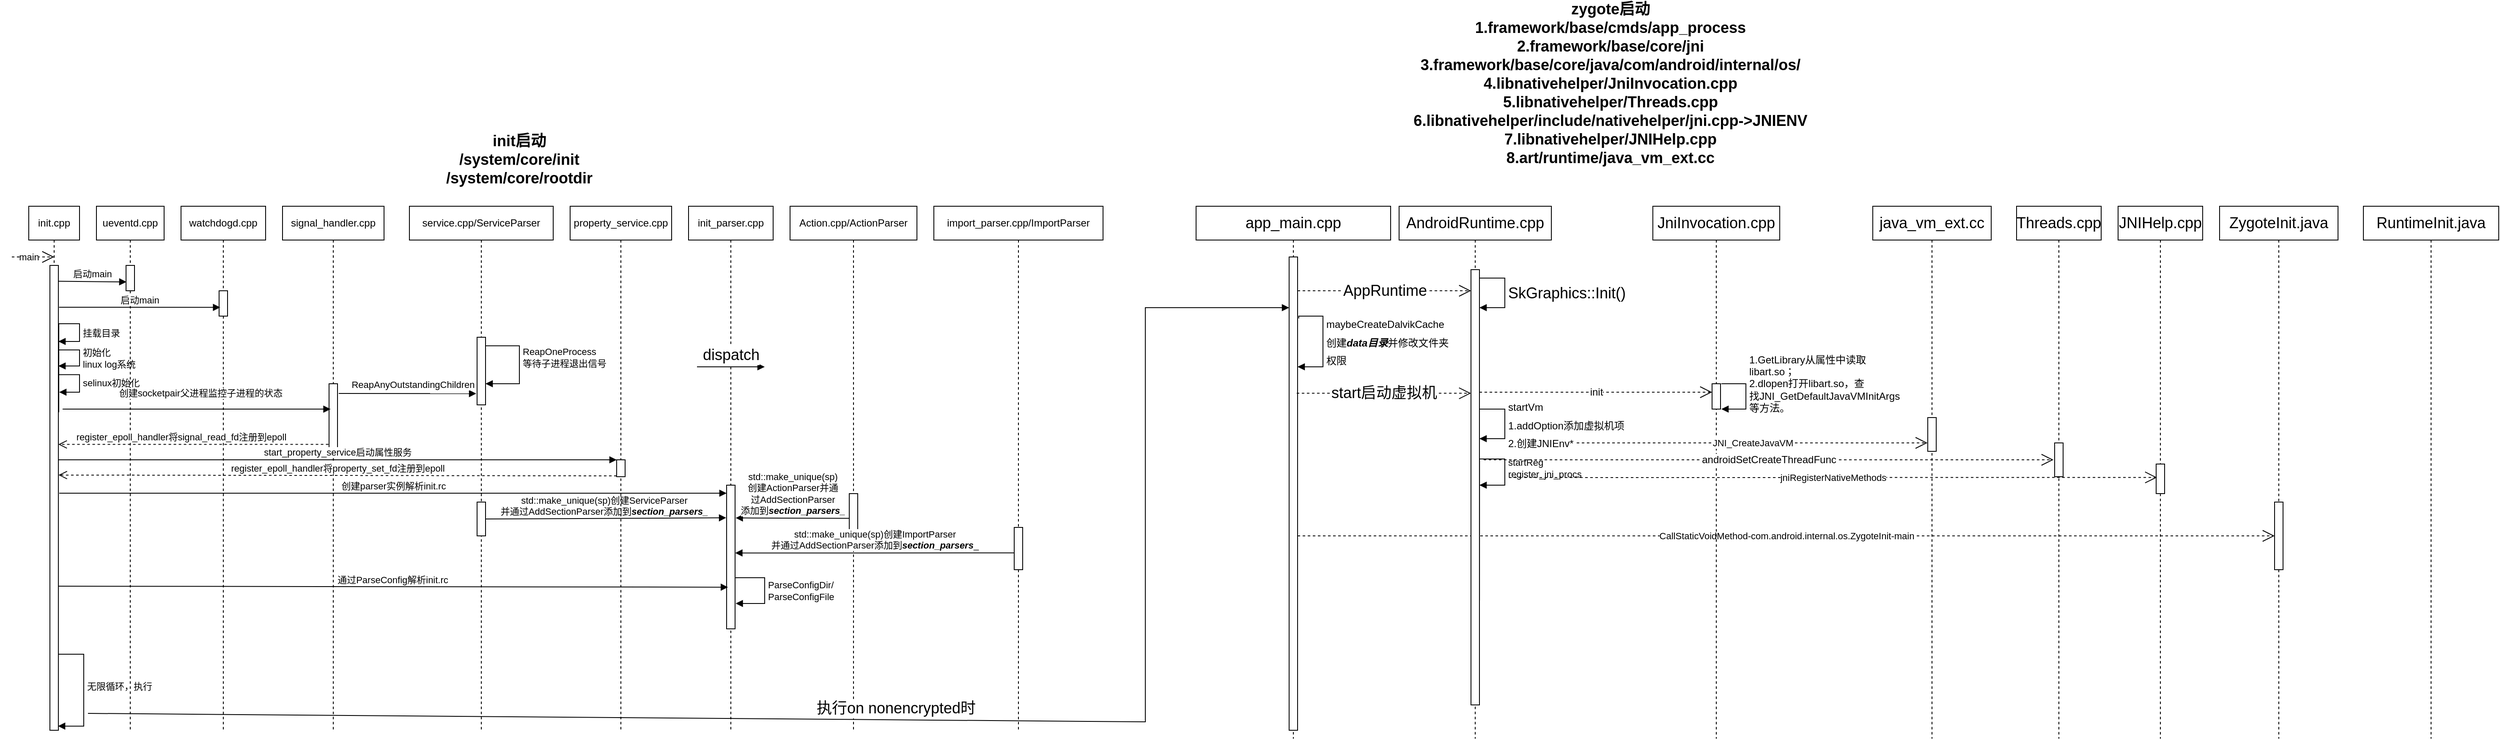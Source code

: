 <mxfile version="20.2.5" type="github">
  <diagram name="Page-1" id="13e1069c-82ec-6db2-03f1-153e76fe0fe0">
    <mxGraphModel dx="3185" dy="2039" grid="1" gridSize="10" guides="1" tooltips="1" connect="1" arrows="1" fold="1" page="1" pageScale="1" pageWidth="1100" pageHeight="850" background="none" math="0" shadow="0">
      <root>
        <mxCell id="0" />
        <mxCell id="1" parent="0" />
        <mxCell id="NBUXA40TTOA3BeRuOu_9-3" value="init.cpp" style="shape=umlLifeline;perimeter=lifelinePerimeter;whiteSpace=wrap;html=1;container=1;collapsible=0;recursiveResize=0;outlineConnect=0;" parent="1" vertex="1">
          <mxGeometry x="-1020" y="190" width="60" height="620" as="geometry" />
        </mxCell>
        <mxCell id="NBUXA40TTOA3BeRuOu_9-8" value="" style="html=1;points=[];perimeter=orthogonalPerimeter;" parent="NBUXA40TTOA3BeRuOu_9-3" vertex="1">
          <mxGeometry x="25" y="70" width="10" height="550" as="geometry" />
        </mxCell>
        <mxCell id="NBUXA40TTOA3BeRuOu_9-17" value="挂载目录" style="edgeStyle=orthogonalEdgeStyle;html=1;align=left;spacingLeft=2;endArrow=block;rounded=0;entryX=1;entryY=0;exitX=1.048;exitY=0.316;exitDx=0;exitDy=0;exitPerimeter=0;" parent="NBUXA40TTOA3BeRuOu_9-3" source="NBUXA40TTOA3BeRuOu_9-8" edge="1">
          <mxGeometry x="0.601" relative="1" as="geometry">
            <mxPoint x="40" y="140" as="sourcePoint" />
            <Array as="points">
              <mxPoint x="60" y="139" />
              <mxPoint x="60" y="160" />
            </Array>
            <mxPoint x="35" y="160" as="targetPoint" />
            <mxPoint as="offset" />
          </mxGeometry>
        </mxCell>
        <mxCell id="NBUXA40TTOA3BeRuOu_9-19" value="初始化&lt;br&gt;linux log系统" style="edgeStyle=orthogonalEdgeStyle;html=1;align=left;spacingLeft=2;endArrow=block;rounded=0;" parent="NBUXA40TTOA3BeRuOu_9-3" edge="1">
          <mxGeometry x="0.015" relative="1" as="geometry">
            <mxPoint x="35" y="170" as="sourcePoint" />
            <Array as="points">
              <mxPoint x="60" y="170" />
              <mxPoint x="60" y="189" />
            </Array>
            <mxPoint x="35" y="189" as="targetPoint" />
            <mxPoint as="offset" />
          </mxGeometry>
        </mxCell>
        <mxCell id="IWm-taD8-fj9oU0irWkf-2" value="selinux初始化" style="edgeStyle=orthogonalEdgeStyle;html=1;align=left;spacingLeft=2;endArrow=block;rounded=0;exitX=1.067;exitY=0.235;exitDx=0;exitDy=0;exitPerimeter=0;" parent="NBUXA40TTOA3BeRuOu_9-3" source="NBUXA40TTOA3BeRuOu_9-8" edge="1">
          <mxGeometry relative="1" as="geometry">
            <mxPoint x="35" y="315" as="sourcePoint" />
            <Array as="points">
              <mxPoint x="60" y="199" />
              <mxPoint x="60" y="220" />
            </Array>
            <mxPoint x="36" y="220" as="targetPoint" />
          </mxGeometry>
        </mxCell>
        <mxCell id="DfM5zsoMmQUeujYZHkAH-2" value="无限循环，执行" style="edgeStyle=orthogonalEdgeStyle;html=1;align=left;spacingLeft=2;endArrow=block;rounded=0;entryX=0.957;entryY=0.991;entryDx=0;entryDy=0;entryPerimeter=0;" parent="NBUXA40TTOA3BeRuOu_9-3" target="NBUXA40TTOA3BeRuOu_9-8" edge="1">
          <mxGeometry relative="1" as="geometry">
            <mxPoint x="35" y="540" as="sourcePoint" />
            <Array as="points">
              <mxPoint x="35" y="530" />
              <mxPoint x="65" y="530" />
              <mxPoint x="65" y="615" />
            </Array>
            <mxPoint x="40" y="560" as="targetPoint" />
          </mxGeometry>
        </mxCell>
        <mxCell id="NBUXA40TTOA3BeRuOu_9-5" value="main" style="endArrow=open;endSize=12;dashed=1;html=1;rounded=0;" parent="1" edge="1">
          <mxGeometry x="-0.2" width="160" relative="1" as="geometry">
            <mxPoint x="-1040" y="250" as="sourcePoint" />
            <mxPoint x="-990" y="250" as="targetPoint" />
            <mxPoint as="offset" />
          </mxGeometry>
        </mxCell>
        <mxCell id="NBUXA40TTOA3BeRuOu_9-6" value="ueventd.cpp" style="shape=umlLifeline;perimeter=lifelinePerimeter;whiteSpace=wrap;html=1;container=1;collapsible=0;recursiveResize=0;outlineConnect=0;" parent="1" vertex="1">
          <mxGeometry x="-940" y="190" width="80" height="620" as="geometry" />
        </mxCell>
        <mxCell id="NBUXA40TTOA3BeRuOu_9-9" value="" style="html=1;points=[];perimeter=orthogonalPerimeter;" parent="NBUXA40TTOA3BeRuOu_9-6" vertex="1">
          <mxGeometry x="35" y="70" width="10" height="30" as="geometry" />
        </mxCell>
        <mxCell id="NBUXA40TTOA3BeRuOu_9-11" value="启动main" style="html=1;verticalAlign=bottom;endArrow=block;rounded=0;entryX=0.046;entryY=0.652;entryDx=0;entryDy=0;entryPerimeter=0;exitX=1;exitY=0.034;exitDx=0;exitDy=0;exitPerimeter=0;" parent="1" source="NBUXA40TTOA3BeRuOu_9-8" target="NBUXA40TTOA3BeRuOu_9-9" edge="1">
          <mxGeometry width="80" relative="1" as="geometry">
            <mxPoint x="-980" y="280" as="sourcePoint" />
            <mxPoint x="-900" y="280" as="targetPoint" />
          </mxGeometry>
        </mxCell>
        <mxCell id="NBUXA40TTOA3BeRuOu_9-12" value="watchdogd.cpp" style="shape=umlLifeline;perimeter=lifelinePerimeter;whiteSpace=wrap;html=1;container=1;collapsible=0;recursiveResize=0;outlineConnect=0;" parent="1" vertex="1">
          <mxGeometry x="-840" y="190" width="100" height="620" as="geometry" />
        </mxCell>
        <mxCell id="NBUXA40TTOA3BeRuOu_9-13" value="" style="html=1;points=[];perimeter=orthogonalPerimeter;" parent="NBUXA40TTOA3BeRuOu_9-12" vertex="1">
          <mxGeometry x="45" y="100" width="10" height="30" as="geometry" />
        </mxCell>
        <mxCell id="NBUXA40TTOA3BeRuOu_9-14" value="启动main" style="html=1;verticalAlign=bottom;endArrow=block;rounded=0;entryX=0.133;entryY=0.656;entryDx=0;entryDy=0;entryPerimeter=0;exitX=1.083;exitY=0.09;exitDx=0;exitDy=0;exitPerimeter=0;" parent="1" source="NBUXA40TTOA3BeRuOu_9-8" target="NBUXA40TTOA3BeRuOu_9-13" edge="1">
          <mxGeometry width="80" relative="1" as="geometry">
            <mxPoint x="-980" y="310" as="sourcePoint" />
            <mxPoint x="-800" y="310" as="targetPoint" />
          </mxGeometry>
        </mxCell>
        <mxCell id="NBUXA40TTOA3BeRuOu_9-20" value="signal_handler.cpp" style="shape=umlLifeline;perimeter=lifelinePerimeter;whiteSpace=wrap;html=1;container=1;collapsible=0;recursiveResize=0;outlineConnect=0;" parent="1" vertex="1">
          <mxGeometry x="-720" y="190" width="120" height="620" as="geometry" />
        </mxCell>
        <mxCell id="NBUXA40TTOA3BeRuOu_9-30" value="" style="html=1;points=[];perimeter=orthogonalPerimeter;" parent="NBUXA40TTOA3BeRuOu_9-20" vertex="1">
          <mxGeometry x="55" y="210" width="10" height="80" as="geometry" />
        </mxCell>
        <mxCell id="NBUXA40TTOA3BeRuOu_9-22" value="创建socketpair父进程监控子进程的状态" style="html=1;verticalAlign=bottom;endArrow=block;rounded=0;entryX=0.18;entryY=0.582;entryDx=0;entryDy=0;entryPerimeter=0;" parent="1" edge="1">
          <mxGeometry x="0.025" y="10" width="80" relative="1" as="geometry">
            <mxPoint x="-980" y="430" as="sourcePoint" />
            <mxPoint x="-663.2" y="430.01" as="targetPoint" />
            <mxPoint as="offset" />
          </mxGeometry>
        </mxCell>
        <mxCell id="NBUXA40TTOA3BeRuOu_9-23" value="service.cpp/ServiceParser" style="shape=umlLifeline;perimeter=lifelinePerimeter;whiteSpace=wrap;html=1;container=1;collapsible=0;recursiveResize=0;outlineConnect=0;" parent="1" vertex="1">
          <mxGeometry x="-570" y="190" width="170" height="620" as="geometry" />
        </mxCell>
        <mxCell id="NBUXA40TTOA3BeRuOu_9-24" value="" style="html=1;points=[];perimeter=orthogonalPerimeter;" parent="NBUXA40TTOA3BeRuOu_9-23" vertex="1">
          <mxGeometry x="80" y="155" width="10" height="80" as="geometry" />
        </mxCell>
        <mxCell id="NBUXA40TTOA3BeRuOu_9-29" value="ReapOneProcess&lt;br&gt;等待子进程退出信号" style="edgeStyle=orthogonalEdgeStyle;html=1;align=left;spacingLeft=2;endArrow=block;rounded=0;exitX=1.014;exitY=0.126;exitDx=0;exitDy=0;exitPerimeter=0;" parent="NBUXA40TTOA3BeRuOu_9-23" source="NBUXA40TTOA3BeRuOu_9-24" edge="1">
          <mxGeometry x="-0.135" relative="1" as="geometry">
            <mxPoint x="55" y="165" as="sourcePoint" />
            <Array as="points">
              <mxPoint x="130" y="165" />
              <mxPoint x="130" y="210" />
              <mxPoint x="90" y="210" />
            </Array>
            <mxPoint x="90" y="210" as="targetPoint" />
            <mxPoint as="offset" />
          </mxGeometry>
        </mxCell>
        <mxCell id="IWm-taD8-fj9oU0irWkf-14" value="" style="html=1;points=[];perimeter=orthogonalPerimeter;" parent="NBUXA40TTOA3BeRuOu_9-23" vertex="1">
          <mxGeometry x="80" y="350" width="10" height="40" as="geometry" />
        </mxCell>
        <mxCell id="IWm-taD8-fj9oU0irWkf-15" value="std::make_unique(sp)创建ServiceParser&lt;br&gt;并通过AddSectionParser添加到&lt;b&gt;&lt;i&gt;section_parsers_&lt;/i&gt;&lt;/b&gt;" style="html=1;verticalAlign=bottom;endArrow=block;rounded=0;entryX=-0.048;entryY=0.227;entryDx=0;entryDy=0;entryPerimeter=0;" parent="NBUXA40TTOA3BeRuOu_9-23" target="IWm-taD8-fj9oU0irWkf-13" edge="1">
          <mxGeometry x="-0.016" y="-1" width="80" relative="1" as="geometry">
            <mxPoint x="90" y="370" as="sourcePoint" />
            <mxPoint x="170" y="370" as="targetPoint" />
            <mxPoint as="offset" />
          </mxGeometry>
        </mxCell>
        <mxCell id="NBUXA40TTOA3BeRuOu_9-25" value="ReapAnyOutstandingChildren" style="html=1;verticalAlign=bottom;endArrow=block;rounded=0;entryX=-0.1;entryY=0.833;entryDx=0;entryDy=0;entryPerimeter=0;startArrow=none;exitX=1.144;exitY=0.144;exitDx=0;exitDy=0;exitPerimeter=0;" parent="1" source="NBUXA40TTOA3BeRuOu_9-30" target="NBUXA40TTOA3BeRuOu_9-24" edge="1">
          <mxGeometry x="0.081" y="2" width="80" relative="1" as="geometry">
            <mxPoint x="-650" y="412" as="sourcePoint" />
            <mxPoint x="-570" y="410" as="targetPoint" />
            <mxPoint as="offset" />
          </mxGeometry>
        </mxCell>
        <mxCell id="NBUXA40TTOA3BeRuOu_9-33" value="" style="html=1;verticalAlign=bottom;endArrow=none;rounded=0;exitX=1.06;exitY=0.233;exitDx=0;exitDy=0;exitPerimeter=0;" parent="1" edge="1">
          <mxGeometry width="80" relative="1" as="geometry">
            <mxPoint x="-654.4" y="410.815" as="sourcePoint" />
            <mxPoint x="-654" y="411" as="targetPoint" />
          </mxGeometry>
        </mxCell>
        <mxCell id="NBUXA40TTOA3BeRuOu_9-32" value="register_epoll_handler将signal_read_fd注册到epoll" style="html=1;verticalAlign=bottom;endArrow=open;dashed=1;endSize=8;exitX=-0.073;exitY=0.897;rounded=0;exitDx=0;exitDy=0;exitPerimeter=0;" parent="1" source="NBUXA40TTOA3BeRuOu_9-30" target="NBUXA40TTOA3BeRuOu_9-8" edge="1">
          <mxGeometry x="0.092" relative="1" as="geometry">
            <mxPoint x="-980" y="470" as="targetPoint" />
            <mxPoint as="offset" />
          </mxGeometry>
        </mxCell>
        <mxCell id="IWm-taD8-fj9oU0irWkf-3" value="property_service.cpp" style="shape=umlLifeline;perimeter=lifelinePerimeter;whiteSpace=wrap;html=1;container=1;collapsible=0;recursiveResize=0;outlineConnect=0;" parent="1" vertex="1">
          <mxGeometry x="-380" y="190" width="120" height="620" as="geometry" />
        </mxCell>
        <mxCell id="IWm-taD8-fj9oU0irWkf-6" value="" style="html=1;points=[];perimeter=orthogonalPerimeter;" parent="IWm-taD8-fj9oU0irWkf-3" vertex="1">
          <mxGeometry x="55" y="300" width="10" height="20" as="geometry" />
        </mxCell>
        <mxCell id="IWm-taD8-fj9oU0irWkf-7" value="start_property_service启动属性服务" style="html=1;verticalAlign=bottom;endArrow=block;entryX=0;entryY=0;rounded=0;" parent="1" source="NBUXA40TTOA3BeRuOu_9-8" target="IWm-taD8-fj9oU0irWkf-6" edge="1">
          <mxGeometry relative="1" as="geometry">
            <mxPoint x="-250" y="600" as="sourcePoint" />
          </mxGeometry>
        </mxCell>
        <mxCell id="IWm-taD8-fj9oU0irWkf-8" value="register_epoll_handler将property_set_fd注册到epoll" style="html=1;verticalAlign=bottom;endArrow=open;dashed=1;endSize=8;exitX=0;exitY=0.95;rounded=0;entryX=1.02;entryY=0.451;entryDx=0;entryDy=0;entryPerimeter=0;" parent="1" source="IWm-taD8-fj9oU0irWkf-6" target="NBUXA40TTOA3BeRuOu_9-8" edge="1">
          <mxGeometry relative="1" as="geometry">
            <mxPoint x="-980" y="509" as="targetPoint" />
          </mxGeometry>
        </mxCell>
        <mxCell id="IWm-taD8-fj9oU0irWkf-9" value="init_parser.cpp" style="shape=umlLifeline;perimeter=lifelinePerimeter;whiteSpace=wrap;html=1;container=1;collapsible=0;recursiveResize=0;outlineConnect=0;" parent="1" vertex="1">
          <mxGeometry x="-240" y="190" width="100" height="620" as="geometry" />
        </mxCell>
        <mxCell id="IWm-taD8-fj9oU0irWkf-13" value="" style="html=1;points=[];perimeter=orthogonalPerimeter;" parent="IWm-taD8-fj9oU0irWkf-9" vertex="1">
          <mxGeometry x="45" y="330" width="10" height="170" as="geometry" />
        </mxCell>
        <mxCell id="LSeL3Kkb-pXWRt0sWgxu-4" value="ParseConfigDir/&lt;br&gt;&lt;span style=&quot;font-size: 11px;&quot;&gt;ParseConfigFile&lt;/span&gt;" style="edgeStyle=orthogonalEdgeStyle;html=1;align=left;spacingLeft=2;endArrow=block;rounded=0;exitX=1.017;exitY=0.644;exitDx=0;exitDy=0;exitPerimeter=0;entryX=1.065;entryY=0.819;entryDx=0;entryDy=0;entryPerimeter=0;" parent="IWm-taD8-fj9oU0irWkf-9" source="IWm-taD8-fj9oU0irWkf-13" target="IWm-taD8-fj9oU0irWkf-13" edge="1">
          <mxGeometry relative="1" as="geometry">
            <mxPoint x="60" y="440" as="sourcePoint" />
            <Array as="points">
              <mxPoint x="90" y="439" />
              <mxPoint x="90" y="470" />
              <mxPoint x="56" y="470" />
            </Array>
            <mxPoint x="60" y="460" as="targetPoint" />
          </mxGeometry>
        </mxCell>
        <mxCell id="IWm-taD8-fj9oU0irWkf-10" value="创建parser实例解析init.rc" style="html=1;verticalAlign=bottom;endArrow=block;rounded=0;exitX=1.1;exitY=0.49;exitDx=0;exitDy=0;exitPerimeter=0;" parent="1" source="NBUXA40TTOA3BeRuOu_9-8" target="IWm-taD8-fj9oU0irWkf-13" edge="1">
          <mxGeometry width="80" relative="1" as="geometry">
            <mxPoint x="-980" y="530" as="sourcePoint" />
            <mxPoint x="-200" y="530" as="targetPoint" />
          </mxGeometry>
        </mxCell>
        <mxCell id="IWm-taD8-fj9oU0irWkf-11" value="Action.cpp/ActionParser" style="shape=umlLifeline;perimeter=lifelinePerimeter;whiteSpace=wrap;html=1;container=1;collapsible=0;recursiveResize=0;outlineConnect=0;" parent="1" vertex="1">
          <mxGeometry x="-120" y="190" width="150" height="620" as="geometry" />
        </mxCell>
        <mxCell id="IWm-taD8-fj9oU0irWkf-16" value="" style="html=1;points=[];perimeter=orthogonalPerimeter;" parent="IWm-taD8-fj9oU0irWkf-11" vertex="1">
          <mxGeometry x="70" y="340" width="10" height="50" as="geometry" />
        </mxCell>
        <mxCell id="IWm-taD8-fj9oU0irWkf-12" value="import_parser.cpp/ImportParser" style="shape=umlLifeline;perimeter=lifelinePerimeter;whiteSpace=wrap;html=1;container=1;collapsible=0;recursiveResize=0;outlineConnect=0;" parent="1" vertex="1">
          <mxGeometry x="50" y="190" width="200" height="620" as="geometry" />
        </mxCell>
        <mxCell id="IWm-taD8-fj9oU0irWkf-19" value="" style="html=1;points=[];perimeter=orthogonalPerimeter;" parent="IWm-taD8-fj9oU0irWkf-12" vertex="1">
          <mxGeometry x="95" y="380" width="10" height="50" as="geometry" />
        </mxCell>
        <mxCell id="IWm-taD8-fj9oU0irWkf-17" value="std::make_unique(sp)&lt;br&gt;创建ActionParser并通&lt;br&gt;过AddSectionParser&lt;br&gt;添加到&lt;b&gt;&lt;i&gt;section_parsers_&lt;/i&gt;&lt;/b&gt;" style="html=1;verticalAlign=bottom;endArrow=block;rounded=0;exitX=0.012;exitY=0.586;exitDx=0;exitDy=0;exitPerimeter=0;entryX=1.07;entryY=0.228;entryDx=0;entryDy=0;entryPerimeter=0;" parent="1" source="IWm-taD8-fj9oU0irWkf-16" target="IWm-taD8-fj9oU0irWkf-13" edge="1">
          <mxGeometry width="80" relative="1" as="geometry">
            <mxPoint x="-150" y="570" as="sourcePoint" />
            <mxPoint x="-180" y="560" as="targetPoint" />
          </mxGeometry>
        </mxCell>
        <mxCell id="IWm-taD8-fj9oU0irWkf-20" value="std::make_unique(sp)创建ImportParser&lt;br&gt;并通过AddSectionParser添加到&lt;b&gt;&lt;i&gt;section_parsers&lt;/i&gt;&lt;/b&gt;_" style="html=1;verticalAlign=bottom;endArrow=block;rounded=0;exitX=0.017;exitY=0.603;exitDx=0;exitDy=0;exitPerimeter=0;entryX=1.02;entryY=0.472;entryDx=0;entryDy=0;entryPerimeter=0;" parent="1" source="IWm-taD8-fj9oU0irWkf-19" target="IWm-taD8-fj9oU0irWkf-13" edge="1">
          <mxGeometry width="80" relative="1" as="geometry">
            <mxPoint y="600" as="sourcePoint" />
            <mxPoint x="-180" y="600" as="targetPoint" />
          </mxGeometry>
        </mxCell>
        <mxCell id="LSeL3Kkb-pXWRt0sWgxu-2" value="通过ParseConfig解析init.rc" style="html=1;verticalAlign=bottom;endArrow=block;rounded=0;entryX=0.163;entryY=0.71;entryDx=0;entryDy=0;entryPerimeter=0;exitX=0.981;exitY=0.69;exitDx=0;exitDy=0;exitPerimeter=0;" parent="1" source="NBUXA40TTOA3BeRuOu_9-8" target="IWm-taD8-fj9oU0irWkf-13" edge="1">
          <mxGeometry x="-0.002" y="-1" width="80" relative="1" as="geometry">
            <mxPoint x="-980" y="640" as="sourcePoint" />
            <mxPoint x="-900" y="640" as="targetPoint" />
            <mxPoint as="offset" />
          </mxGeometry>
        </mxCell>
        <mxCell id="DfM5zsoMmQUeujYZHkAH-5" value="init启动&#xa;/system/core/init&#xa;/system/core/rootdir" style="text;align=center;fontStyle=1;verticalAlign=middle;spacingLeft=3;spacingRight=3;strokeColor=none;rotatable=0;points=[[0,0.5],[1,0.5]];portConstraint=eastwest;fontSize=18;" parent="1" vertex="1">
          <mxGeometry x="-480" y="120" width="80" height="26" as="geometry" />
        </mxCell>
        <mxCell id="DfM5zsoMmQUeujYZHkAH-6" value="app_main.cpp" style="shape=umlLifeline;perimeter=lifelinePerimeter;whiteSpace=wrap;html=1;container=1;collapsible=0;recursiveResize=0;outlineConnect=0;fontSize=18;" parent="1" vertex="1">
          <mxGeometry x="360" y="190" width="230" height="630" as="geometry" />
        </mxCell>
        <mxCell id="DfM5zsoMmQUeujYZHkAH-8" value="" style="html=1;points=[];perimeter=orthogonalPerimeter;fontSize=18;" parent="DfM5zsoMmQUeujYZHkAH-6" vertex="1">
          <mxGeometry x="110" y="60" width="10" height="560" as="geometry" />
        </mxCell>
        <mxCell id="DfM5zsoMmQUeujYZHkAH-17" value="AppRuntime" style="endArrow=open;endSize=12;dashed=1;html=1;rounded=0;fontSize=18;" parent="DfM5zsoMmQUeujYZHkAH-6" target="DfM5zsoMmQUeujYZHkAH-14" edge="1">
          <mxGeometry width="160" relative="1" as="geometry">
            <mxPoint x="120" y="100" as="sourcePoint" />
            <mxPoint x="230" y="100" as="targetPoint" />
          </mxGeometry>
        </mxCell>
        <mxCell id="DfM5zsoMmQUeujYZHkAH-24" value="&lt;font style=&quot;font-size: 12px;&quot;&gt;maybeCreateDalvikCache&lt;br&gt;创建&lt;i&gt;&lt;b&gt;data目录&lt;/b&gt;&lt;/i&gt;并修改文件夹&lt;br&gt;权限&lt;/font&gt;" style="edgeStyle=orthogonalEdgeStyle;html=1;align=left;spacingLeft=2;endArrow=block;rounded=0;fontSize=18;exitX=1.143;exitY=0.13;exitDx=0;exitDy=0;exitPerimeter=0;" parent="DfM5zsoMmQUeujYZHkAH-6" edge="1" source="DfM5zsoMmQUeujYZHkAH-8">
          <mxGeometry x="0.011" relative="1" as="geometry">
            <mxPoint x="70" y="150" as="sourcePoint" />
            <Array as="points">
              <mxPoint x="121" y="130" />
              <mxPoint x="150" y="130" />
              <mxPoint x="150" y="190" />
            </Array>
            <mxPoint x="120" y="190" as="targetPoint" />
            <mxPoint as="offset" />
          </mxGeometry>
        </mxCell>
        <mxCell id="gkzFKs4SRI5wnjid1r51-5" value="CallStaticVoidMethod-com.android.internal.os.ZygoteInit-main" style="endArrow=open;endSize=12;dashed=1;html=1;rounded=0;" edge="1" parent="DfM5zsoMmQUeujYZHkAH-6" target="gkzFKs4SRI5wnjid1r51-4">
          <mxGeometry width="160" relative="1" as="geometry">
            <mxPoint x="120" y="390" as="sourcePoint" />
            <mxPoint x="1270" y="390" as="targetPoint" />
          </mxGeometry>
        </mxCell>
        <mxCell id="DfM5zsoMmQUeujYZHkAH-7" value="zygote启动&#xa;1.framework/base/cmds/app_process&#xa;2.framework/base/core/jni&#xa;3.framework/base/core/java/com/android/internal/os/&#xa;4.libnativehelper/JniInvocation.cpp&#xa;5.libnativehelper/Threads.cpp&#xa;6.libnativehelper/include/nativehelper/jni.cpp-&gt;JNIENV&#xa;7.libnativehelper/JNIHelp.cpp&#xa;8.art/runtime/java_vm_ext.cc" style="text;align=center;fontStyle=1;verticalAlign=middle;spacingLeft=3;spacingRight=3;strokeColor=none;rotatable=0;points=[[0,0.5],[1,0.5]];portConstraint=eastwest;fontSize=18;" parent="1" vertex="1">
          <mxGeometry x="810" y="30" width="80" height="26" as="geometry" />
        </mxCell>
        <mxCell id="DfM5zsoMmQUeujYZHkAH-9" value="dispatch" style="html=1;verticalAlign=bottom;endArrow=block;rounded=0;fontSize=18;" parent="1" edge="1">
          <mxGeometry width="80" relative="1" as="geometry">
            <mxPoint x="-230" y="380" as="sourcePoint" />
            <mxPoint x="-150" y="380" as="targetPoint" />
          </mxGeometry>
        </mxCell>
        <mxCell id="DfM5zsoMmQUeujYZHkAH-10" value="执行on nonencrypted时" style="html=1;verticalAlign=bottom;endArrow=block;rounded=0;fontSize=18;" parent="1" edge="1">
          <mxGeometry width="80" relative="1" as="geometry">
            <mxPoint x="-950" y="790" as="sourcePoint" />
            <mxPoint x="470" y="310" as="targetPoint" />
            <Array as="points">
              <mxPoint x="300" y="800" />
              <mxPoint x="300" y="310" />
            </Array>
          </mxGeometry>
        </mxCell>
        <mxCell id="DfM5zsoMmQUeujYZHkAH-11" value="AndroidRuntime.cpp" style="shape=umlLifeline;perimeter=lifelinePerimeter;whiteSpace=wrap;html=1;container=1;collapsible=0;recursiveResize=0;outlineConnect=0;fontSize=18;" parent="1" vertex="1">
          <mxGeometry x="600" y="190" width="180" height="630" as="geometry" />
        </mxCell>
        <mxCell id="DfM5zsoMmQUeujYZHkAH-14" value="" style="html=1;points=[];perimeter=orthogonalPerimeter;fontSize=18;" parent="DfM5zsoMmQUeujYZHkAH-11" vertex="1">
          <mxGeometry x="85" y="75" width="10" height="515" as="geometry" />
        </mxCell>
        <mxCell id="DfM5zsoMmQUeujYZHkAH-16" value="SkGraphics::Init()" style="edgeStyle=orthogonalEdgeStyle;html=1;align=left;spacingLeft=2;endArrow=block;rounded=0;fontSize=18;" parent="DfM5zsoMmQUeujYZHkAH-11" edge="1">
          <mxGeometry relative="1" as="geometry">
            <mxPoint x="95" y="85" as="sourcePoint" />
            <Array as="points">
              <mxPoint x="125" y="85" />
              <mxPoint x="125" y="120" />
              <mxPoint x="100" y="120" />
            </Array>
            <mxPoint x="95" y="120" as="targetPoint" />
          </mxGeometry>
        </mxCell>
        <mxCell id="DfM5zsoMmQUeujYZHkAH-22" value="&lt;font style=&quot;font-size: 12px;&quot;&gt;startVm&lt;br&gt;1.addOption添加虚拟机项&lt;br&gt;2.创建JNIEnv*&lt;/font&gt;" style="edgeStyle=orthogonalEdgeStyle;html=1;align=left;spacingLeft=2;endArrow=block;rounded=0;fontSize=18;" parent="DfM5zsoMmQUeujYZHkAH-11" edge="1">
          <mxGeometry relative="1" as="geometry">
            <mxPoint x="95" y="240" as="sourcePoint" />
            <Array as="points">
              <mxPoint x="125" y="240" />
              <mxPoint x="125" y="275" />
            </Array>
            <mxPoint x="95" y="275" as="targetPoint" />
          </mxGeometry>
        </mxCell>
        <mxCell id="nUyMibiSjW3psWNG235X-4" value="startReg&lt;br&gt;register_jni_procs" style="edgeStyle=orthogonalEdgeStyle;html=1;align=left;spacingLeft=2;endArrow=block;rounded=0;exitX=1.006;exitY=0.76;exitDx=0;exitDy=0;exitPerimeter=0;" parent="DfM5zsoMmQUeujYZHkAH-11" source="DfM5zsoMmQUeujYZHkAH-14" edge="1">
          <mxGeometry x="0.613" relative="1" as="geometry">
            <mxPoint x="95" y="310" as="sourcePoint" />
            <Array as="points">
              <mxPoint x="125" y="299" />
              <mxPoint x="125" y="330" />
            </Array>
            <mxPoint x="95" y="330" as="targetPoint" />
            <mxPoint as="offset" />
          </mxGeometry>
        </mxCell>
        <mxCell id="DfM5zsoMmQUeujYZHkAH-13" value="ZygoteInit.java" style="shape=umlLifeline;perimeter=lifelinePerimeter;whiteSpace=wrap;html=1;container=1;collapsible=0;recursiveResize=0;outlineConnect=0;fontSize=18;" parent="1" vertex="1">
          <mxGeometry x="1570" y="190" width="140" height="630" as="geometry" />
        </mxCell>
        <mxCell id="gkzFKs4SRI5wnjid1r51-4" value="" style="html=1;points=[];perimeter=orthogonalPerimeter;" vertex="1" parent="DfM5zsoMmQUeujYZHkAH-13">
          <mxGeometry x="65" y="350" width="10" height="80" as="geometry" />
        </mxCell>
        <mxCell id="DfM5zsoMmQUeujYZHkAH-19" value="JniInvocation.cpp" style="shape=umlLifeline;perimeter=lifelinePerimeter;whiteSpace=wrap;html=1;container=1;collapsible=0;recursiveResize=0;outlineConnect=0;fontSize=18;" parent="1" vertex="1">
          <mxGeometry x="900" y="190" width="150" height="630" as="geometry" />
        </mxCell>
        <mxCell id="DfM5zsoMmQUeujYZHkAH-29" value="" style="html=1;points=[];perimeter=orthogonalPerimeter;fontSize=12;" parent="DfM5zsoMmQUeujYZHkAH-19" vertex="1">
          <mxGeometry x="70" y="210" width="10" height="30" as="geometry" />
        </mxCell>
        <mxCell id="DfM5zsoMmQUeujYZHkAH-32" value="1.GetLibrary从属性中读取&lt;br&gt;libart.so；&lt;br&gt;2.dlopen打开libart.so，查&lt;br&gt;找JNI_GetDefaultJavaVMInitArgs&lt;br&gt;等方法。" style="edgeStyle=orthogonalEdgeStyle;html=1;align=left;spacingLeft=2;endArrow=block;rounded=0;fontSize=12;exitX=1.105;exitY=0;exitDx=0;exitDy=0;exitPerimeter=0;" parent="DfM5zsoMmQUeujYZHkAH-19" edge="1" source="DfM5zsoMmQUeujYZHkAH-29">
          <mxGeometry x="-0.342" relative="1" as="geometry">
            <mxPoint x="80" y="220" as="sourcePoint" />
            <Array as="points">
              <mxPoint x="110" y="210" />
              <mxPoint x="110" y="240" />
            </Array>
            <mxPoint x="81" y="240" as="targetPoint" />
            <mxPoint as="offset" />
          </mxGeometry>
        </mxCell>
        <mxCell id="DfM5zsoMmQUeujYZHkAH-18" value="start启动虚拟机" style="endArrow=open;endSize=12;dashed=1;html=1;rounded=0;fontSize=18;exitX=0.9;exitY=0.288;exitDx=0;exitDy=0;exitPerimeter=0;" parent="1" source="DfM5zsoMmQUeujYZHkAH-8" target="DfM5zsoMmQUeujYZHkAH-14" edge="1">
          <mxGeometry width="160" relative="1" as="geometry">
            <mxPoint x="490" y="340" as="sourcePoint" />
            <mxPoint x="650" y="340" as="targetPoint" />
          </mxGeometry>
        </mxCell>
        <mxCell id="DfM5zsoMmQUeujYZHkAH-30" value="init" style="endArrow=open;endSize=12;dashed=1;html=1;rounded=0;fontSize=12;" parent="1" source="DfM5zsoMmQUeujYZHkAH-14" edge="1">
          <mxGeometry width="160" relative="1" as="geometry">
            <mxPoint x="700" y="410" as="sourcePoint" />
            <mxPoint x="970" y="410" as="targetPoint" />
            <Array as="points">
              <mxPoint x="870" y="410" />
            </Array>
          </mxGeometry>
        </mxCell>
        <mxCell id="DfM5zsoMmQUeujYZHkAH-38" value="&lt;font style=&quot;font-size: 18px;&quot;&gt;Threads.cpp&lt;/font&gt;" style="shape=umlLifeline;perimeter=lifelinePerimeter;whiteSpace=wrap;html=1;container=1;collapsible=0;recursiveResize=0;outlineConnect=0;fontSize=12;" parent="1" vertex="1">
          <mxGeometry x="1330" y="190" width="100" height="630" as="geometry" />
        </mxCell>
        <mxCell id="DfM5zsoMmQUeujYZHkAH-39" value="" style="html=1;points=[];perimeter=orthogonalPerimeter;fontSize=12;" parent="DfM5zsoMmQUeujYZHkAH-38" vertex="1">
          <mxGeometry x="45" y="280" width="10" height="40" as="geometry" />
        </mxCell>
        <mxCell id="nUyMibiSjW3psWNG235X-1" value="&lt;font style=&quot;font-size: 18px;&quot;&gt;JNIHelp.cpp&lt;/font&gt;" style="shape=umlLifeline;perimeter=lifelinePerimeter;whiteSpace=wrap;html=1;container=1;collapsible=0;recursiveResize=0;outlineConnect=0;" parent="1" vertex="1">
          <mxGeometry x="1450" y="190" width="100" height="630" as="geometry" />
        </mxCell>
        <mxCell id="nUyMibiSjW3psWNG235X-5" value="" style="html=1;points=[];perimeter=orthogonalPerimeter;" parent="nUyMibiSjW3psWNG235X-1" vertex="1">
          <mxGeometry x="45" y="305" width="10" height="35" as="geometry" />
        </mxCell>
        <mxCell id="DfM5zsoMmQUeujYZHkAH-40" value="androidSetCreateThreadFunc" style="endArrow=open;endSize=12;dashed=1;html=1;rounded=0;fontSize=12;entryX=-0.145;entryY=0.5;entryDx=0;entryDy=0;entryPerimeter=0;" parent="1" target="DfM5zsoMmQUeujYZHkAH-39" edge="1">
          <mxGeometry width="160" relative="1" as="geometry">
            <mxPoint x="700" y="490" as="sourcePoint" />
            <mxPoint x="880" y="490" as="targetPoint" />
          </mxGeometry>
        </mxCell>
        <mxCell id="nUyMibiSjW3psWNG235X-6" value="jniRegisterNativeMethods" style="endArrow=open;endSize=12;dashed=1;html=1;rounded=0;entryX=0.104;entryY=0.453;entryDx=0;entryDy=0;entryPerimeter=0;" parent="1" target="nUyMibiSjW3psWNG235X-5" edge="1">
          <mxGeometry width="160" relative="1" as="geometry">
            <mxPoint x="730" y="511" as="sourcePoint" />
            <mxPoint x="1360" y="510" as="targetPoint" />
          </mxGeometry>
        </mxCell>
        <mxCell id="gkzFKs4SRI5wnjid1r51-1" value="&lt;font style=&quot;font-size: 18px;&quot;&gt;java_vm_ext.cc&lt;/font&gt;" style="shape=umlLifeline;perimeter=lifelinePerimeter;whiteSpace=wrap;html=1;container=1;collapsible=0;recursiveResize=0;outlineConnect=0;" vertex="1" parent="1">
          <mxGeometry x="1160" y="190" width="140" height="630" as="geometry" />
        </mxCell>
        <mxCell id="gkzFKs4SRI5wnjid1r51-2" value="" style="html=1;points=[];perimeter=orthogonalPerimeter;" vertex="1" parent="gkzFKs4SRI5wnjid1r51-1">
          <mxGeometry x="65" y="250" width="10" height="40" as="geometry" />
        </mxCell>
        <mxCell id="gkzFKs4SRI5wnjid1r51-3" value="JNI_CreateJavaVM" style="endArrow=open;endSize=12;dashed=1;html=1;rounded=0;entryX=-0.035;entryY=0.75;entryDx=0;entryDy=0;entryPerimeter=0;" edge="1" parent="1" target="gkzFKs4SRI5wnjid1r51-2">
          <mxGeometry width="160" relative="1" as="geometry">
            <mxPoint x="810" y="470" as="sourcePoint" />
            <mxPoint x="1260" y="470" as="targetPoint" />
          </mxGeometry>
        </mxCell>
        <mxCell id="gkzFKs4SRI5wnjid1r51-6" value="&lt;font style=&quot;font-size: 18px;&quot;&gt;RuntimeInit.java&lt;/font&gt;" style="shape=umlLifeline;perimeter=lifelinePerimeter;whiteSpace=wrap;html=1;container=1;collapsible=0;recursiveResize=0;outlineConnect=0;" vertex="1" parent="1">
          <mxGeometry x="1740" y="190" width="160" height="630" as="geometry" />
        </mxCell>
      </root>
    </mxGraphModel>
  </diagram>
</mxfile>
